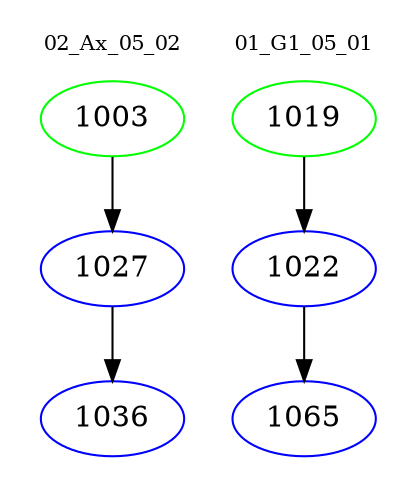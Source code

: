 digraph{
subgraph cluster_0 {
color = white
label = "02_Ax_05_02";
fontsize=10;
T0_1003 [label="1003", color="green"]
T0_1003 -> T0_1027 [color="black"]
T0_1027 [label="1027", color="blue"]
T0_1027 -> T0_1036 [color="black"]
T0_1036 [label="1036", color="blue"]
}
subgraph cluster_1 {
color = white
label = "01_G1_05_01";
fontsize=10;
T1_1019 [label="1019", color="green"]
T1_1019 -> T1_1022 [color="black"]
T1_1022 [label="1022", color="blue"]
T1_1022 -> T1_1065 [color="black"]
T1_1065 [label="1065", color="blue"]
}
}

